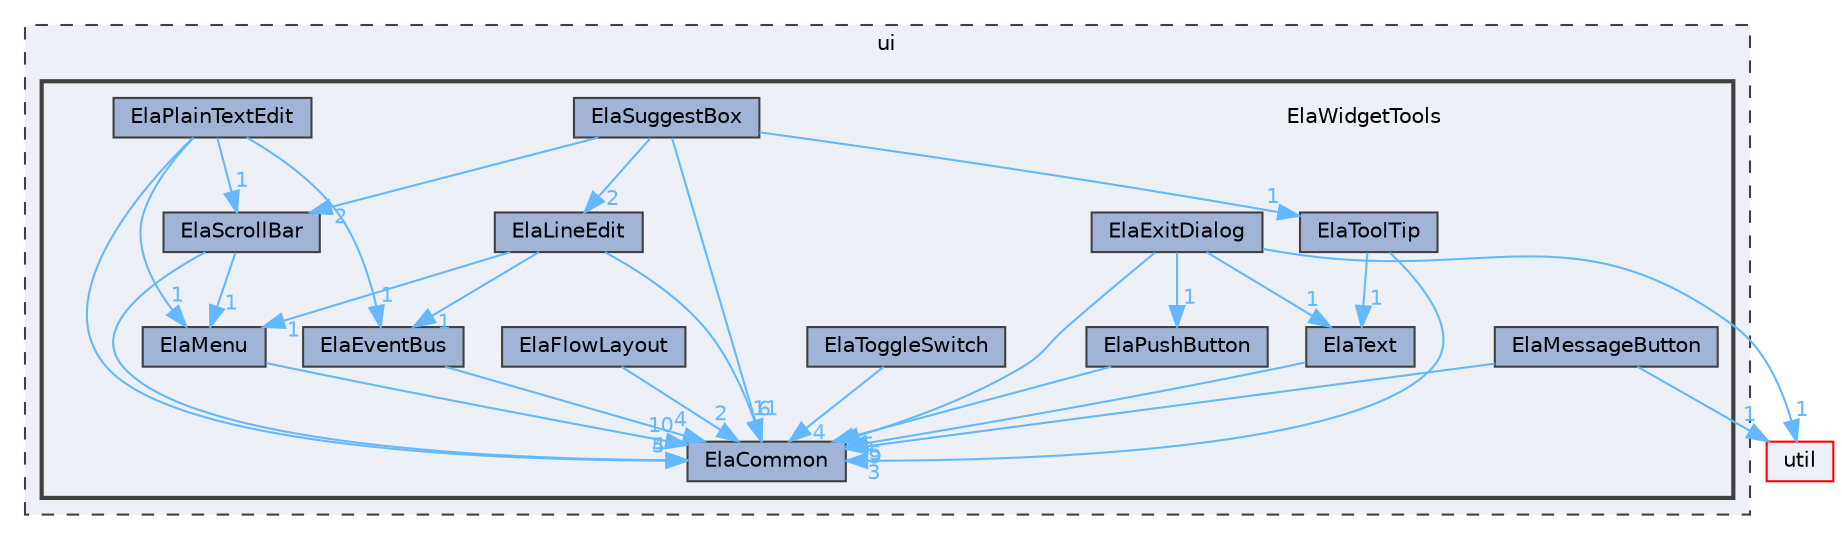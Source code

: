 digraph "ElaWidgetTools"
{
 // LATEX_PDF_SIZE
  bgcolor="transparent";
  edge [fontname=Helvetica,fontsize=10,labelfontname=Helvetica,labelfontsize=10];
  node [fontname=Helvetica,fontsize=10,shape=box,height=0.2,width=0.4];
  compound=true
  subgraph clusterdir_1788f8309b1a812dcb800a185471cf6c {
    graph [ bgcolor="#edf0f7", pencolor="grey25", label="ui", fontname=Helvetica,fontsize=10 style="filled,dashed", URL="dir_1788f8309b1a812dcb800a185471cf6c.html",tooltip=""]
  subgraph clusterdir_c41e0d0e814e23de337c335e201650d3 {
    graph [ bgcolor="#edf0f7", pencolor="grey25", label="", fontname=Helvetica,fontsize=10 style="filled,bold", URL="dir_c41e0d0e814e23de337c335e201650d3.html",tooltip=""]
    dir_c41e0d0e814e23de337c335e201650d3 [shape=plaintext, label="ElaWidgetTools"];
  dir_a7cb3baefd8faa092f0ee9caf615fc08 [label="ElaCommon", fillcolor="#a2b4d6", color="grey25", style="filled", URL="dir_a7cb3baefd8faa092f0ee9caf615fc08.html",tooltip=""];
  dir_190e367083e4d0957099b84c1bcb65d2 [label="ElaEventBus", fillcolor="#a2b4d6", color="grey25", style="filled", URL="dir_190e367083e4d0957099b84c1bcb65d2.html",tooltip=""];
  dir_bcd0bc981f21dd18366807150307fa10 [label="ElaExitDialog", fillcolor="#a2b4d6", color="grey25", style="filled", URL="dir_bcd0bc981f21dd18366807150307fa10.html",tooltip=""];
  dir_98f295a1548e119c828913c737ac1ecd [label="ElaFlowLayout", fillcolor="#a2b4d6", color="grey25", style="filled", URL="dir_98f295a1548e119c828913c737ac1ecd.html",tooltip=""];
  dir_4d48378954380cc2880042b14f3651d9 [label="ElaLineEdit", fillcolor="#a2b4d6", color="grey25", style="filled", URL="dir_4d48378954380cc2880042b14f3651d9.html",tooltip=""];
  dir_860a243df7fff12625d007f7e2e47add [label="ElaMenu", fillcolor="#a2b4d6", color="grey25", style="filled", URL="dir_860a243df7fff12625d007f7e2e47add.html",tooltip=""];
  dir_6ffadad38d4bec4f2806eda72b126e1b [label="ElaMessageButton", fillcolor="#a2b4d6", color="grey25", style="filled", URL="dir_6ffadad38d4bec4f2806eda72b126e1b.html",tooltip=""];
  dir_633a0d5c380afe30bc1d0ab32a7e62c4 [label="ElaPlainTextEdit", fillcolor="#a2b4d6", color="grey25", style="filled", URL="dir_633a0d5c380afe30bc1d0ab32a7e62c4.html",tooltip=""];
  dir_1c5de58e70c5189df6851f9c4fbb9ad4 [label="ElaPushButton", fillcolor="#a2b4d6", color="grey25", style="filled", URL="dir_1c5de58e70c5189df6851f9c4fbb9ad4.html",tooltip=""];
  dir_ec6e2ea1cd2bd8b04e56dcddaa716808 [label="ElaScrollBar", fillcolor="#a2b4d6", color="grey25", style="filled", URL="dir_ec6e2ea1cd2bd8b04e56dcddaa716808.html",tooltip=""];
  dir_be8b680b38cf8684d9bb273fe6a6c678 [label="ElaSuggestBox", fillcolor="#a2b4d6", color="grey25", style="filled", URL="dir_be8b680b38cf8684d9bb273fe6a6c678.html",tooltip=""];
  dir_c416eb619e17872362c99e65bafb432c [label="ElaText", fillcolor="#a2b4d6", color="grey25", style="filled", URL="dir_c416eb619e17872362c99e65bafb432c.html",tooltip=""];
  dir_71543a97bf1bd3ebf13a4990c86ff1c3 [label="ElaToggleSwitch", fillcolor="#a2b4d6", color="grey25", style="filled", URL="dir_71543a97bf1bd3ebf13a4990c86ff1c3.html",tooltip=""];
  dir_b9ce0dd2fe69e2c138858fe37c8e31c1 [label="ElaToolTip", fillcolor="#a2b4d6", color="grey25", style="filled", URL="dir_b9ce0dd2fe69e2c138858fe37c8e31c1.html",tooltip=""];
  }
  }
  dir_23ec12649285f9fabf3a6b7380226c28 [label="util", fillcolor="#edf0f7", color="red", style="filled", URL="dir_23ec12649285f9fabf3a6b7380226c28.html",tooltip=""];
  dir_190e367083e4d0957099b84c1bcb65d2->dir_a7cb3baefd8faa092f0ee9caf615fc08 [headlabel="4", labeldistance=1.5 headhref="dir_000072_000071.html" href="dir_000072_000071.html" color="steelblue1" fontcolor="steelblue1"];
  dir_bcd0bc981f21dd18366807150307fa10->dir_1c5de58e70c5189df6851f9c4fbb9ad4 [headlabel="1", labeldistance=1.5 headhref="dir_000073_000079.html" href="dir_000073_000079.html" color="steelblue1" fontcolor="steelblue1"];
  dir_bcd0bc981f21dd18366807150307fa10->dir_23ec12649285f9fabf3a6b7380226c28 [headlabel="1", labeldistance=1.5 headhref="dir_000073_000357.html" href="dir_000073_000357.html" color="steelblue1" fontcolor="steelblue1"];
  dir_bcd0bc981f21dd18366807150307fa10->dir_a7cb3baefd8faa092f0ee9caf615fc08 [headlabel="5", labeldistance=1.5 headhref="dir_000073_000071.html" href="dir_000073_000071.html" color="steelblue1" fontcolor="steelblue1"];
  dir_bcd0bc981f21dd18366807150307fa10->dir_c416eb619e17872362c99e65bafb432c [headlabel="1", labeldistance=1.5 headhref="dir_000073_000082.html" href="dir_000073_000082.html" color="steelblue1" fontcolor="steelblue1"];
  dir_98f295a1548e119c828913c737ac1ecd->dir_a7cb3baefd8faa092f0ee9caf615fc08 [headlabel="2", labeldistance=1.5 headhref="dir_000074_000071.html" href="dir_000074_000071.html" color="steelblue1" fontcolor="steelblue1"];
  dir_4d48378954380cc2880042b14f3651d9->dir_190e367083e4d0957099b84c1bcb65d2 [headlabel="1", labeldistance=1.5 headhref="dir_000075_000072.html" href="dir_000075_000072.html" color="steelblue1" fontcolor="steelblue1"];
  dir_4d48378954380cc2880042b14f3651d9->dir_860a243df7fff12625d007f7e2e47add [headlabel="1", labeldistance=1.5 headhref="dir_000075_000076.html" href="dir_000075_000076.html" color="steelblue1" fontcolor="steelblue1"];
  dir_4d48378954380cc2880042b14f3651d9->dir_a7cb3baefd8faa092f0ee9caf615fc08 [headlabel="6", labeldistance=1.5 headhref="dir_000075_000071.html" href="dir_000075_000071.html" color="steelblue1" fontcolor="steelblue1"];
  dir_860a243df7fff12625d007f7e2e47add->dir_a7cb3baefd8faa092f0ee9caf615fc08 [headlabel="10", labeldistance=1.5 headhref="dir_000076_000071.html" href="dir_000076_000071.html" color="steelblue1" fontcolor="steelblue1"];
  dir_6ffadad38d4bec4f2806eda72b126e1b->dir_23ec12649285f9fabf3a6b7380226c28 [headlabel="1", labeldistance=1.5 headhref="dir_000077_000357.html" href="dir_000077_000357.html" color="steelblue1" fontcolor="steelblue1"];
  dir_6ffadad38d4bec4f2806eda72b126e1b->dir_a7cb3baefd8faa092f0ee9caf615fc08 [headlabel="9", labeldistance=1.5 headhref="dir_000077_000071.html" href="dir_000077_000071.html" color="steelblue1" fontcolor="steelblue1"];
  dir_633a0d5c380afe30bc1d0ab32a7e62c4->dir_190e367083e4d0957099b84c1bcb65d2 [headlabel="1", labeldistance=1.5 headhref="dir_000078_000072.html" href="dir_000078_000072.html" color="steelblue1" fontcolor="steelblue1"];
  dir_633a0d5c380afe30bc1d0ab32a7e62c4->dir_860a243df7fff12625d007f7e2e47add [headlabel="1", labeldistance=1.5 headhref="dir_000078_000076.html" href="dir_000078_000076.html" color="steelblue1" fontcolor="steelblue1"];
  dir_633a0d5c380afe30bc1d0ab32a7e62c4->dir_a7cb3baefd8faa092f0ee9caf615fc08 [headlabel="5", labeldistance=1.5 headhref="dir_000078_000071.html" href="dir_000078_000071.html" color="steelblue1" fontcolor="steelblue1"];
  dir_633a0d5c380afe30bc1d0ab32a7e62c4->dir_ec6e2ea1cd2bd8b04e56dcddaa716808 [headlabel="1", labeldistance=1.5 headhref="dir_000078_000080.html" href="dir_000078_000080.html" color="steelblue1" fontcolor="steelblue1"];
  dir_1c5de58e70c5189df6851f9c4fbb9ad4->dir_a7cb3baefd8faa092f0ee9caf615fc08 [headlabel="4", labeldistance=1.5 headhref="dir_000079_000071.html" href="dir_000079_000071.html" color="steelblue1" fontcolor="steelblue1"];
  dir_ec6e2ea1cd2bd8b04e56dcddaa716808->dir_860a243df7fff12625d007f7e2e47add [headlabel="1", labeldistance=1.5 headhref="dir_000080_000076.html" href="dir_000080_000076.html" color="steelblue1" fontcolor="steelblue1"];
  dir_ec6e2ea1cd2bd8b04e56dcddaa716808->dir_a7cb3baefd8faa092f0ee9caf615fc08 [headlabel="4", labeldistance=1.5 headhref="dir_000080_000071.html" href="dir_000080_000071.html" color="steelblue1" fontcolor="steelblue1"];
  dir_be8b680b38cf8684d9bb273fe6a6c678->dir_4d48378954380cc2880042b14f3651d9 [headlabel="2", labeldistance=1.5 headhref="dir_000081_000075.html" href="dir_000081_000075.html" color="steelblue1" fontcolor="steelblue1"];
  dir_be8b680b38cf8684d9bb273fe6a6c678->dir_a7cb3baefd8faa092f0ee9caf615fc08 [headlabel="11", labeldistance=1.5 headhref="dir_000081_000071.html" href="dir_000081_000071.html" color="steelblue1" fontcolor="steelblue1"];
  dir_be8b680b38cf8684d9bb273fe6a6c678->dir_b9ce0dd2fe69e2c138858fe37c8e31c1 [headlabel="1", labeldistance=1.5 headhref="dir_000081_000084.html" href="dir_000081_000084.html" color="steelblue1" fontcolor="steelblue1"];
  dir_be8b680b38cf8684d9bb273fe6a6c678->dir_ec6e2ea1cd2bd8b04e56dcddaa716808 [headlabel="2", labeldistance=1.5 headhref="dir_000081_000080.html" href="dir_000081_000080.html" color="steelblue1" fontcolor="steelblue1"];
  dir_c416eb619e17872362c99e65bafb432c->dir_a7cb3baefd8faa092f0ee9caf615fc08 [headlabel="5", labeldistance=1.5 headhref="dir_000082_000071.html" href="dir_000082_000071.html" color="steelblue1" fontcolor="steelblue1"];
  dir_71543a97bf1bd3ebf13a4990c86ff1c3->dir_a7cb3baefd8faa092f0ee9caf615fc08 [headlabel="4", labeldistance=1.5 headhref="dir_000083_000071.html" href="dir_000083_000071.html" color="steelblue1" fontcolor="steelblue1"];
  dir_b9ce0dd2fe69e2c138858fe37c8e31c1->dir_a7cb3baefd8faa092f0ee9caf615fc08 [headlabel="3", labeldistance=1.5 headhref="dir_000084_000071.html" href="dir_000084_000071.html" color="steelblue1" fontcolor="steelblue1"];
  dir_b9ce0dd2fe69e2c138858fe37c8e31c1->dir_c416eb619e17872362c99e65bafb432c [headlabel="1", labeldistance=1.5 headhref="dir_000084_000082.html" href="dir_000084_000082.html" color="steelblue1" fontcolor="steelblue1"];
}

